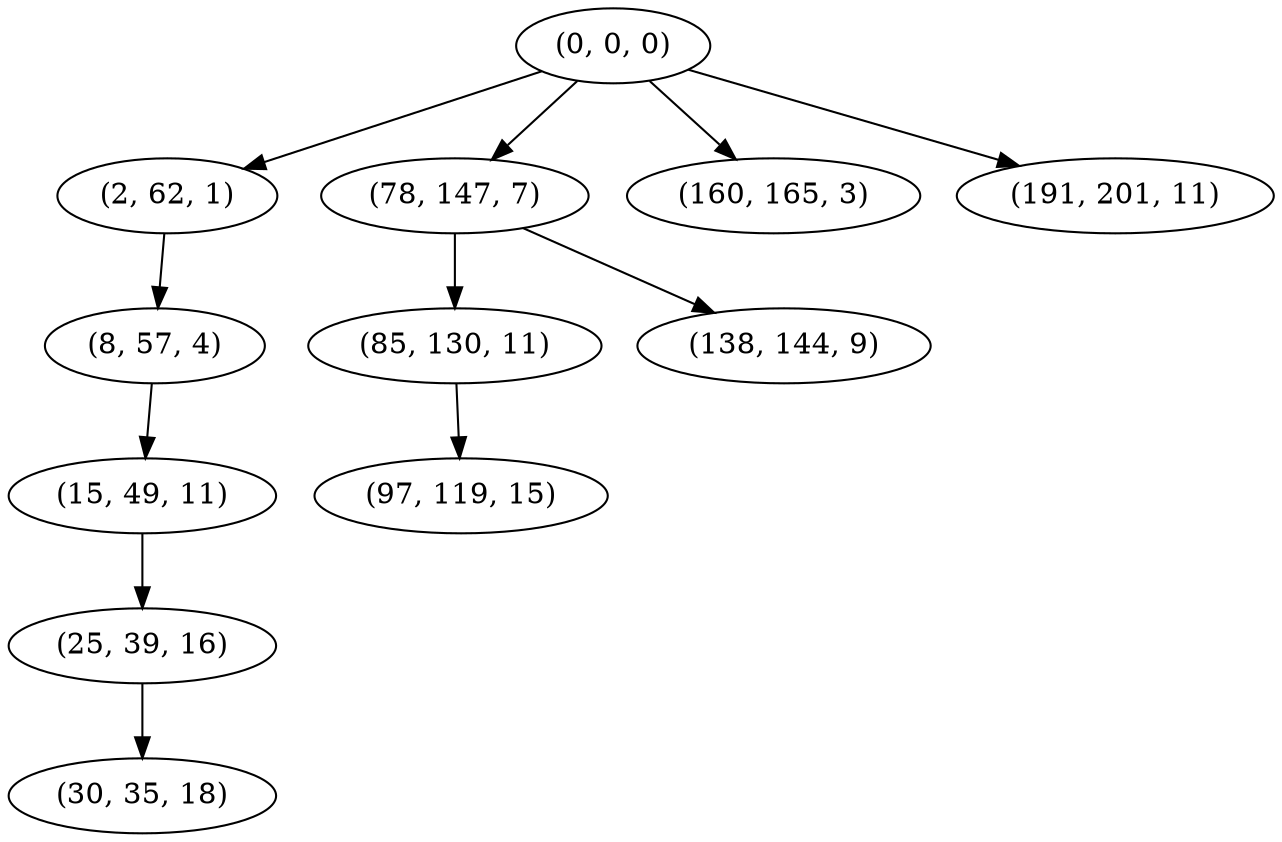 digraph tree {
    "(0, 0, 0)";
    "(2, 62, 1)";
    "(8, 57, 4)";
    "(15, 49, 11)";
    "(25, 39, 16)";
    "(30, 35, 18)";
    "(78, 147, 7)";
    "(85, 130, 11)";
    "(97, 119, 15)";
    "(138, 144, 9)";
    "(160, 165, 3)";
    "(191, 201, 11)";
    "(0, 0, 0)" -> "(2, 62, 1)";
    "(0, 0, 0)" -> "(78, 147, 7)";
    "(0, 0, 0)" -> "(160, 165, 3)";
    "(0, 0, 0)" -> "(191, 201, 11)";
    "(2, 62, 1)" -> "(8, 57, 4)";
    "(8, 57, 4)" -> "(15, 49, 11)";
    "(15, 49, 11)" -> "(25, 39, 16)";
    "(25, 39, 16)" -> "(30, 35, 18)";
    "(78, 147, 7)" -> "(85, 130, 11)";
    "(78, 147, 7)" -> "(138, 144, 9)";
    "(85, 130, 11)" -> "(97, 119, 15)";
}
